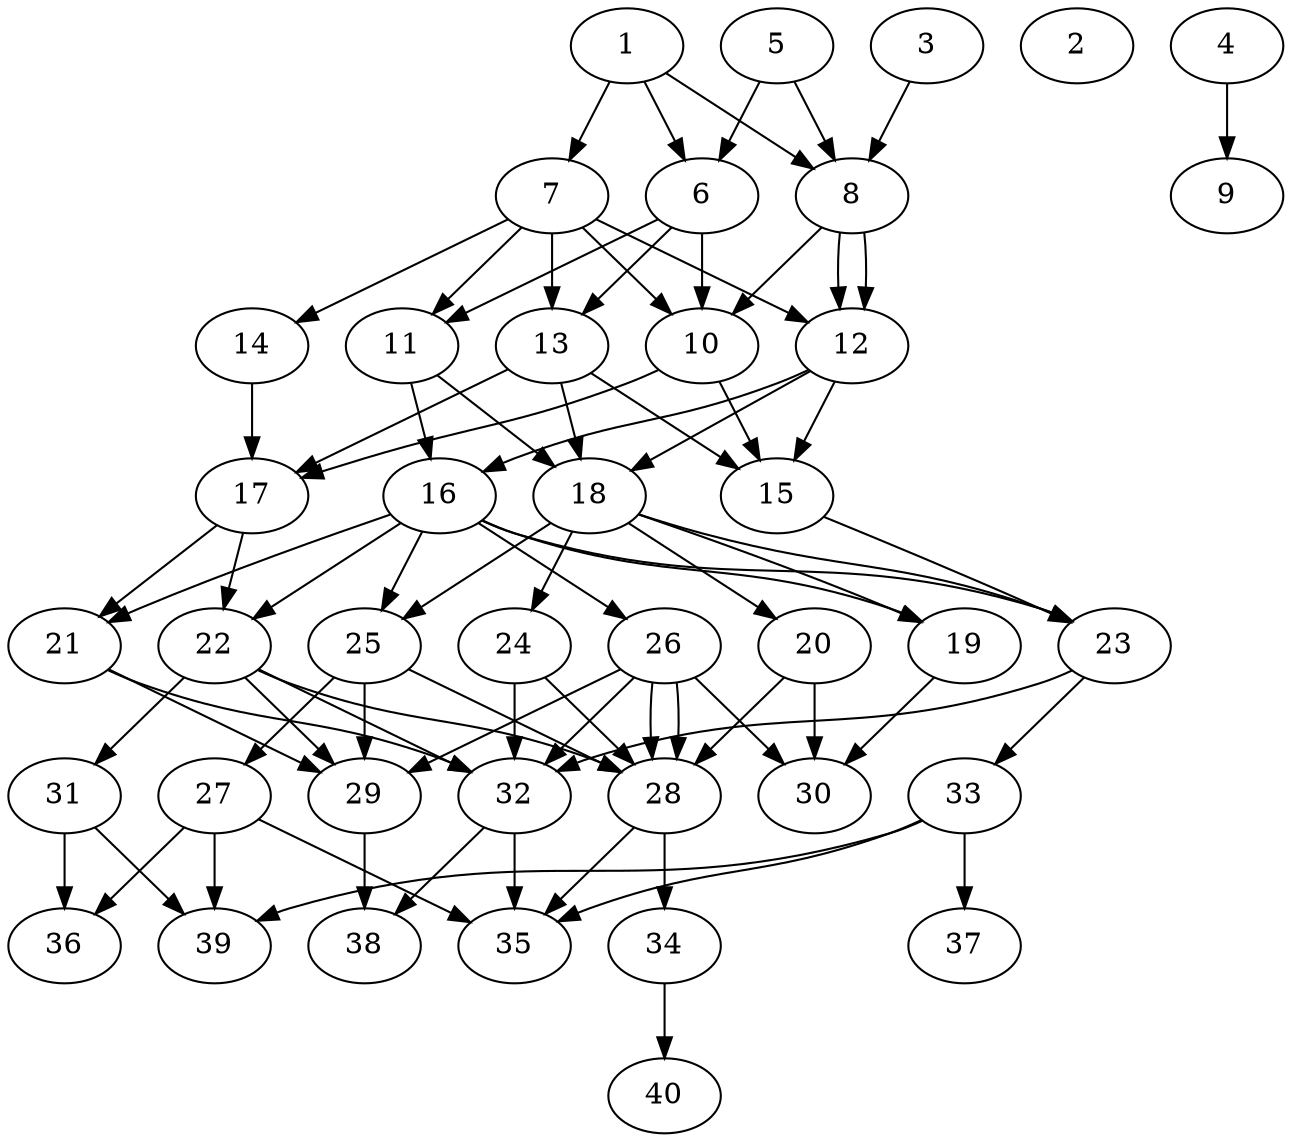 // DAG automatically generated by daggen at Tue Aug  6 16:28:35 2019
// ./daggen --dot -n 40 --ccr 0.5 --fat 0.5 --regular 0.5 --density 0.7 --mindata 5242880 --maxdata 52428800 
digraph G {
  1 [size="72204288", alpha="0.05", expect_size="36102144"] 
  1 -> 6 [size ="36102144"]
  1 -> 7 [size ="36102144"]
  1 -> 8 [size ="36102144"]
  2 [size="80214016", alpha="0.18", expect_size="40107008"] 
  3 [size="24352768", alpha="0.06", expect_size="12176384"] 
  3 -> 8 [size ="12176384"]
  4 [size="18581504", alpha="0.20", expect_size="9290752"] 
  4 -> 9 [size ="9290752"]
  5 [size="48959488", alpha="0.09", expect_size="24479744"] 
  5 -> 6 [size ="24479744"]
  5 -> 8 [size ="24479744"]
  6 [size="102887424", alpha="0.05", expect_size="51443712"] 
  6 -> 10 [size ="51443712"]
  6 -> 11 [size ="51443712"]
  6 -> 13 [size ="51443712"]
  7 [size="32827392", alpha="0.18", expect_size="16413696"] 
  7 -> 10 [size ="16413696"]
  7 -> 11 [size ="16413696"]
  7 -> 12 [size ="16413696"]
  7 -> 13 [size ="16413696"]
  7 -> 14 [size ="16413696"]
  8 [size="99002368", alpha="0.06", expect_size="49501184"] 
  8 -> 10 [size ="49501184"]
  8 -> 12 [size ="49501184"]
  8 -> 12 [size ="49501184"]
  9 [size="24586240", alpha="0.10", expect_size="12293120"] 
  10 [size="18448384", alpha="0.01", expect_size="9224192"] 
  10 -> 15 [size ="9224192"]
  10 -> 17 [size ="9224192"]
  11 [size="51412992", alpha="0.10", expect_size="25706496"] 
  11 -> 16 [size ="25706496"]
  11 -> 18 [size ="25706496"]
  12 [size="72953856", alpha="0.11", expect_size="36476928"] 
  12 -> 15 [size ="36476928"]
  12 -> 16 [size ="36476928"]
  12 -> 18 [size ="36476928"]
  13 [size="65843200", alpha="0.10", expect_size="32921600"] 
  13 -> 15 [size ="32921600"]
  13 -> 17 [size ="32921600"]
  13 -> 18 [size ="32921600"]
  14 [size="92868608", alpha="0.07", expect_size="46434304"] 
  14 -> 17 [size ="46434304"]
  15 [size="92747776", alpha="0.10", expect_size="46373888"] 
  15 -> 23 [size ="46373888"]
  16 [size="40038400", alpha="0.09", expect_size="20019200"] 
  16 -> 19 [size ="20019200"]
  16 -> 21 [size ="20019200"]
  16 -> 22 [size ="20019200"]
  16 -> 23 [size ="20019200"]
  16 -> 25 [size ="20019200"]
  16 -> 26 [size ="20019200"]
  17 [size="62660608", alpha="0.06", expect_size="31330304"] 
  17 -> 21 [size ="31330304"]
  17 -> 22 [size ="31330304"]
  18 [size="54382592", alpha="0.02", expect_size="27191296"] 
  18 -> 19 [size ="27191296"]
  18 -> 20 [size ="27191296"]
  18 -> 23 [size ="27191296"]
  18 -> 24 [size ="27191296"]
  18 -> 25 [size ="27191296"]
  19 [size="80723968", alpha="0.08", expect_size="40361984"] 
  19 -> 30 [size ="40361984"]
  20 [size="34463744", alpha="0.07", expect_size="17231872"] 
  20 -> 28 [size ="17231872"]
  20 -> 30 [size ="17231872"]
  21 [size="37419008", alpha="0.19", expect_size="18709504"] 
  21 -> 29 [size ="18709504"]
  21 -> 32 [size ="18709504"]
  22 [size="82487296", alpha="0.06", expect_size="41243648"] 
  22 -> 28 [size ="41243648"]
  22 -> 29 [size ="41243648"]
  22 -> 31 [size ="41243648"]
  22 -> 32 [size ="41243648"]
  23 [size="42301440", alpha="0.16", expect_size="21150720"] 
  23 -> 32 [size ="21150720"]
  23 -> 33 [size ="21150720"]
  24 [size="90292224", alpha="0.07", expect_size="45146112"] 
  24 -> 28 [size ="45146112"]
  24 -> 32 [size ="45146112"]
  25 [size="29587456", alpha="0.07", expect_size="14793728"] 
  25 -> 27 [size ="14793728"]
  25 -> 28 [size ="14793728"]
  25 -> 29 [size ="14793728"]
  26 [size="75898880", alpha="0.06", expect_size="37949440"] 
  26 -> 28 [size ="37949440"]
  26 -> 28 [size ="37949440"]
  26 -> 29 [size ="37949440"]
  26 -> 30 [size ="37949440"]
  26 -> 32 [size ="37949440"]
  27 [size="21848064", alpha="0.10", expect_size="10924032"] 
  27 -> 35 [size ="10924032"]
  27 -> 36 [size ="10924032"]
  27 -> 39 [size ="10924032"]
  28 [size="47855616", alpha="0.13", expect_size="23927808"] 
  28 -> 34 [size ="23927808"]
  28 -> 35 [size ="23927808"]
  29 [size="57749504", alpha="0.19", expect_size="28874752"] 
  29 -> 38 [size ="28874752"]
  30 [size="94392320", alpha="0.06", expect_size="47196160"] 
  31 [size="32169984", alpha="0.02", expect_size="16084992"] 
  31 -> 36 [size ="16084992"]
  31 -> 39 [size ="16084992"]
  32 [size="27176960", alpha="0.12", expect_size="13588480"] 
  32 -> 35 [size ="13588480"]
  32 -> 38 [size ="13588480"]
  33 [size="54767616", alpha="0.13", expect_size="27383808"] 
  33 -> 35 [size ="27383808"]
  33 -> 37 [size ="27383808"]
  33 -> 39 [size ="27383808"]
  34 [size="34437120", alpha="0.12", expect_size="17218560"] 
  34 -> 40 [size ="17218560"]
  35 [size="68657152", alpha="0.08", expect_size="34328576"] 
  36 [size="101527552", alpha="0.10", expect_size="50763776"] 
  37 [size="36708352", alpha="0.03", expect_size="18354176"] 
  38 [size="85284864", alpha="0.06", expect_size="42642432"] 
  39 [size="52660224", alpha="0.03", expect_size="26330112"] 
  40 [size="47308800", alpha="0.06", expect_size="23654400"] 
}
